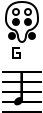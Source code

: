 <?xml version="1.0" encoding="UTF-8"?>
<dia:diagram xmlns:dia="http://www.lysator.liu.se/~alla/dia/">
  <dia:layer name="Segundo Plano" visible="true" active="true">
    <dia:object type="Standard - Beziergon" version="0" id="O0">
      <dia:attribute name="obj_pos">
        <dia:point val="0,-1"/>
      </dia:attribute>
      <dia:attribute name="obj_bb">
        <dia:rectangle val="-0.85,-1.05;0.85,1.05"/>
      </dia:attribute>
      <dia:attribute name="bez_points">
        <dia:point val="0,-1"/>
        <dia:point val="0.8,-1"/>
        <dia:point val="0.8,-0.4"/>
        <dia:point val="0.8,-0.1"/>
        <dia:point val="0.8,0.2"/>
        <dia:point val="0.5,0.4"/>
        <dia:point val="0.4,0.4"/>
        <dia:point val="0.3,0.4"/>
        <dia:point val="0.2,0.6"/>
        <dia:point val="0.2,0.7"/>
        <dia:point val="0.2,0.8"/>
        <dia:point val="0.15,1"/>
        <dia:point val="0,1"/>
        <dia:point val="-0.15,1"/>
        <dia:point val="-0.2,0.8"/>
        <dia:point val="-0.2,0.7"/>
        <dia:point val="-0.2,0.6"/>
        <dia:point val="-0.3,0.4"/>
        <dia:point val="-0.4,0.4"/>
        <dia:point val="-0.5,0.4"/>
        <dia:point val="-0.8,0.2"/>
        <dia:point val="-0.8,-0.1"/>
        <dia:point val="-0.8,-0.4"/>
        <dia:point val="-0.8,-1"/>
      </dia:attribute>
      <dia:attribute name="corner_types">
        <dia:enum val="26590272"/>
        <dia:enum val="0"/>
        <dia:enum val="0"/>
        <dia:enum val="0"/>
        <dia:enum val="0"/>
        <dia:enum val="0"/>
        <dia:enum val="0"/>
        <dia:enum val="0"/>
        <dia:enum val="0"/>
      </dia:attribute>
      <dia:attribute name="show_background">
        <dia:boolean val="true"/>
      </dia:attribute>
    </dia:object>
    <dia:object type="Standard - Ellipse" version="0" id="O1">
      <dia:attribute name="obj_pos">
        <dia:point val="0.15,-0.15"/>
      </dia:attribute>
      <dia:attribute name="obj_bb">
        <dia:rectangle val="0.1,-0.2;0.5,0.2"/>
      </dia:attribute>
      <dia:attribute name="elem_corner">
        <dia:point val="0.15,-0.15"/>
      </dia:attribute>
      <dia:attribute name="elem_width">
        <dia:real val="0.3"/>
      </dia:attribute>
      <dia:attribute name="elem_height">
        <dia:real val="0.3"/>
      </dia:attribute>
      <dia:attribute name="border_width">
        <dia:real val="0.1"/>
      </dia:attribute>
      <dia:attribute name="inner_color">
        <dia:color val="#000000"/>
      </dia:attribute>
    </dia:object>
    <dia:object type="Standard - Ellipse" version="0" id="O2">
      <dia:attribute name="obj_pos">
        <dia:point val="-0.45,-0.15"/>
      </dia:attribute>
      <dia:attribute name="obj_bb">
        <dia:rectangle val="-0.5,-0.2;-0.1,0.2"/>
      </dia:attribute>
      <dia:attribute name="elem_corner">
        <dia:point val="-0.45,-0.15"/>
      </dia:attribute>
      <dia:attribute name="elem_width">
        <dia:real val="0.3"/>
      </dia:attribute>
      <dia:attribute name="elem_height">
        <dia:real val="0.3"/>
      </dia:attribute>
      <dia:attribute name="border_width">
        <dia:real val="0.1"/>
      </dia:attribute>
      <dia:attribute name="inner_color">
        <dia:color val="#000000"/>
      </dia:attribute>
    </dia:object>
    <dia:object type="Standard - Ellipse" version="0" id="O3">
      <dia:attribute name="obj_pos">
        <dia:point val="0.15,-0.65"/>
      </dia:attribute>
      <dia:attribute name="obj_bb">
        <dia:rectangle val="0.1,-0.7;0.5,-0.3"/>
      </dia:attribute>
      <dia:attribute name="elem_corner">
        <dia:point val="0.15,-0.65"/>
      </dia:attribute>
      <dia:attribute name="elem_width">
        <dia:real val="0.3"/>
      </dia:attribute>
      <dia:attribute name="elem_height">
        <dia:real val="0.3"/>
      </dia:attribute>
      <dia:attribute name="border_width">
        <dia:real val="0.1"/>
      </dia:attribute>
    </dia:object>
    <dia:object type="Standard - Ellipse" version="0" id="O4">
      <dia:attribute name="obj_pos">
        <dia:point val="-0.45,-0.65"/>
      </dia:attribute>
      <dia:attribute name="obj_bb">
        <dia:rectangle val="-0.5,-0.7;-0.1,-0.3"/>
      </dia:attribute>
      <dia:attribute name="elem_corner">
        <dia:point val="-0.45,-0.65"/>
      </dia:attribute>
      <dia:attribute name="elem_width">
        <dia:real val="0.3"/>
      </dia:attribute>
      <dia:attribute name="elem_height">
        <dia:real val="0.3"/>
      </dia:attribute>
      <dia:attribute name="border_width">
        <dia:real val="0.1"/>
      </dia:attribute>
    </dia:object>
    <dia:object type="Standard - Ellipse" version="0" id="O5">
      <dia:attribute name="obj_pos">
        <dia:point val="0.35,0.55"/>
      </dia:attribute>
      <dia:attribute name="obj_bb">
        <dia:rectangle val="0.3,0.5;0.7,0.9"/>
      </dia:attribute>
      <dia:attribute name="elem_corner">
        <dia:point val="0.35,0.55"/>
      </dia:attribute>
      <dia:attribute name="elem_width">
        <dia:real val="0.3"/>
      </dia:attribute>
      <dia:attribute name="elem_height">
        <dia:real val="0.3"/>
      </dia:attribute>
      <dia:attribute name="border_width">
        <dia:real val="0.1"/>
      </dia:attribute>
      <dia:attribute name="inner_color">
        <dia:color val="#000000"/>
      </dia:attribute>
    </dia:object>
    <dia:object type="Standard - Ellipse" version="0" id="O6">
      <dia:attribute name="obj_pos">
        <dia:point val="-0.65,0.55"/>
      </dia:attribute>
      <dia:attribute name="obj_bb">
        <dia:rectangle val="-0.7,0.5;-0.3,0.9"/>
      </dia:attribute>
      <dia:attribute name="elem_corner">
        <dia:point val="-0.65,0.55"/>
      </dia:attribute>
      <dia:attribute name="elem_width">
        <dia:real val="0.3"/>
      </dia:attribute>
      <dia:attribute name="elem_height">
        <dia:real val="0.3"/>
      </dia:attribute>
      <dia:attribute name="border_width">
        <dia:real val="0.1"/>
      </dia:attribute>
      <dia:attribute name="inner_color">
        <dia:color val="#000000"/>
      </dia:attribute>
    </dia:object>
    <dia:object type="Standard - PolyLine" version="0" id="O7">
      <dia:attribute name="obj_pos">
        <dia:point val="-0.1,1.3"/>
      </dia:attribute>
      <dia:attribute name="obj_bb">
        <dia:rectangle val="-0.5,1.25;-0.05,1.85"/>
      </dia:attribute>
      <dia:attribute name="poly_points">
        <dia:point val="-0.1,1.3"/>
        <dia:point val="-0.45,1.3"/>
        <dia:point val="-0.45,1.8"/>
        <dia:point val="-0.1,1.8"/>
        <dia:point val="-0.1,1.55"/>
        <dia:point val="-0.3,1.55"/>
      </dia:attribute>
    </dia:object>
    <dia:object type="Standard - Line" version="0" id="O8">
      <dia:attribute name="obj_pos">
        <dia:point val="-1,2.5"/>
      </dia:attribute>
      <dia:attribute name="obj_bb">
        <dia:rectangle val="-1.05,2.45;1.05,2.55"/>
      </dia:attribute>
      <dia:attribute name="conn_endpoints">
        <dia:point val="-1,2.5"/>
        <dia:point val="1,2.5"/>
      </dia:attribute>
      <dia:attribute name="numcp">
        <dia:int val="1"/>
      </dia:attribute>
    </dia:object>
    <dia:object type="Standard - Line" version="0" id="O9">
      <dia:attribute name="obj_pos">
        <dia:point val="-1,3"/>
      </dia:attribute>
      <dia:attribute name="obj_bb">
        <dia:rectangle val="-1.05,2.95;1.05,3.05"/>
      </dia:attribute>
      <dia:attribute name="conn_endpoints">
        <dia:point val="-1,3"/>
        <dia:point val="1,3"/>
      </dia:attribute>
      <dia:attribute name="numcp">
        <dia:int val="1"/>
      </dia:attribute>
    </dia:object>
    <dia:object type="Standard - Line" version="0" id="O10">
      <dia:attribute name="obj_pos">
        <dia:point val="-1,3.5"/>
      </dia:attribute>
      <dia:attribute name="obj_bb">
        <dia:rectangle val="-1.05,3.45;1.05,3.55"/>
      </dia:attribute>
      <dia:attribute name="conn_endpoints">
        <dia:point val="-1,3.5"/>
        <dia:point val="1,3.5"/>
      </dia:attribute>
      <dia:attribute name="numcp">
        <dia:int val="1"/>
      </dia:attribute>
    </dia:object>
    <dia:object type="Standard - Line" version="0" id="O11">
      <dia:attribute name="obj_pos">
        <dia:point val="-1,4"/>
      </dia:attribute>
      <dia:attribute name="obj_bb">
        <dia:rectangle val="-1.05,3.95;1.05,4.05"/>
      </dia:attribute>
      <dia:attribute name="conn_endpoints">
        <dia:point val="-1,4"/>
        <dia:point val="1,4"/>
      </dia:attribute>
      <dia:attribute name="numcp">
        <dia:int val="1"/>
      </dia:attribute>
    </dia:object>
    <dia:object type="Standard - Line" version="0" id="O12">
      <dia:attribute name="obj_pos">
        <dia:point val="-1,4.5"/>
      </dia:attribute>
      <dia:attribute name="obj_bb">
        <dia:rectangle val="-1.05,4.45;1.05,4.55"/>
      </dia:attribute>
      <dia:attribute name="conn_endpoints">
        <dia:point val="-1,4.5"/>
        <dia:point val="1,4.5"/>
      </dia:attribute>
      <dia:attribute name="numcp">
        <dia:int val="1"/>
      </dia:attribute>
    </dia:object>
    <dia:group>
      <dia:object type="Standard - Beziergon" version="0" id="O13">
        <dia:attribute name="obj_pos">
          <dia:point val="-0.1,3.8"/>
        </dia:attribute>
        <dia:attribute name="obj_bb">
          <dia:rectangle val="-0.398,3.75;0.056,4.17"/>
        </dia:attribute>
        <dia:attribute name="bez_points">
          <dia:point val="-0.1,3.8"/>
          <dia:point val="0.11,3.8"/>
          <dia:point val="-0.02,4.12"/>
          <dia:point val="-0.24,4.12"/>
          <dia:point val="-0.46,4.12"/>
          <dia:point val="-0.31,3.8"/>
        </dia:attribute>
        <dia:attribute name="corner_types">
          <dia:enum val="38437760"/>
          <dia:enum val="0"/>
          <dia:enum val="0"/>
        </dia:attribute>
        <dia:attribute name="line_width">
          <dia:real val="0.1"/>
        </dia:attribute>
        <dia:attribute name="inner_color">
          <dia:color val="#000000"/>
        </dia:attribute>
        <dia:attribute name="show_background">
          <dia:boolean val="true"/>
        </dia:attribute>
      </dia:object>
      <dia:object type="Standard - Polygon" version="0" id="O14">
        <dia:attribute name="obj_pos">
          <dia:point val="-0.03,3.85"/>
        </dia:attribute>
        <dia:attribute name="obj_bb">
          <dia:rectangle val="-0.08,2.52;0.05,3.9"/>
        </dia:attribute>
        <dia:attribute name="poly_points">
          <dia:point val="-0.03,3.85"/>
          <dia:point val="8.327e-17,3.85"/>
          <dia:point val="8.327e-17,2.57"/>
          <dia:point val="-0.03,2.57"/>
        </dia:attribute>
        <dia:attribute name="show_background">
          <dia:boolean val="true"/>
        </dia:attribute>
      </dia:object>
    </dia:group>
  </dia:layer>
</dia:diagram>
